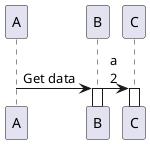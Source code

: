 {
  "sha1": "ixb7obxx5rqupo3aapqxvxy8iq39grp",
  "insertion": {
    "when": "2024-06-06T17:24:18.690Z",
    "url": "https://github.com/plantuml/plantuml/pull/1793",
    "user": "plantuml@gmail.com"
  }
}
@startuml
!pragma teoz true
A -> B++: Get data
& B -> C++:a\n2
@enduml

